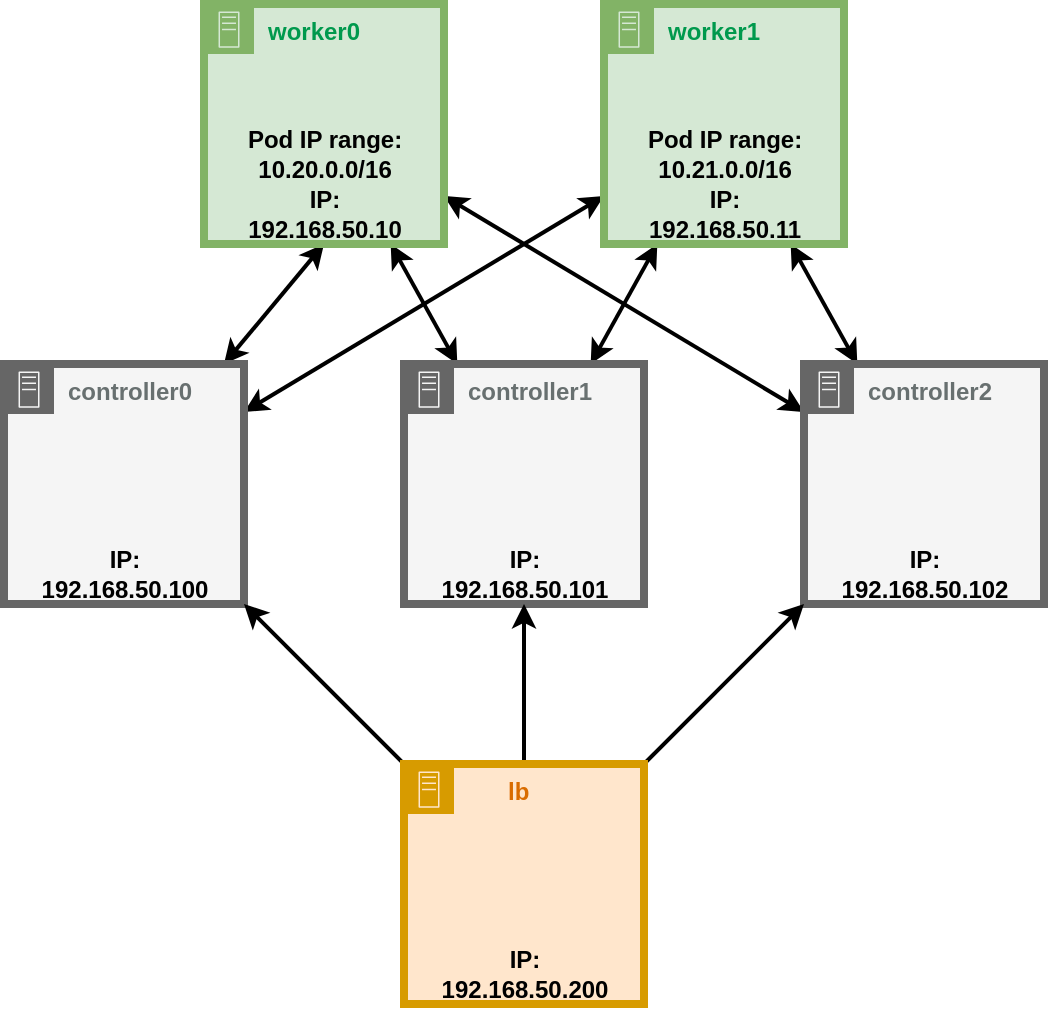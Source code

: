 <mxfile version="13.5.1" type="device"><diagram id="ND4OKpccLn50LtYkfybn" name="Page-1"><mxGraphModel dx="600" dy="750" grid="1" gridSize="10" guides="1" tooltips="1" connect="1" arrows="1" fold="1" page="1" pageScale="1" pageWidth="827" pageHeight="1169" math="0" shadow="0"><root><mxCell id="0"/><mxCell id="1" parent="0"/><mxCell id="V7jT46iutYY38aIr7gkg-20" style="rounded=0;orthogonalLoop=1;jettySize=auto;html=1;strokeWidth=2;sketch=0;startArrow=classic;startFill=1;shadow=0;" edge="1" parent="1" source="V7jT46iutYY38aIr7gkg-1"><mxGeometry relative="1" as="geometry"><mxPoint x="280" y="180" as="targetPoint"/></mxGeometry></mxCell><mxCell id="V7jT46iutYY38aIr7gkg-28" style="edgeStyle=none;rounded=0;orthogonalLoop=1;jettySize=auto;html=1;strokeWidth=2;sketch=0;startArrow=classic;startFill=1;shadow=0;" edge="1" parent="1" source="V7jT46iutYY38aIr7gkg-1" target="V7jT46iutYY38aIr7gkg-7"><mxGeometry relative="1" as="geometry"/></mxCell><mxCell id="V7jT46iutYY38aIr7gkg-1" value="&lt;div&gt;&lt;b&gt;&lt;font color=&quot;#687070&quot;&gt;controller0&lt;/font&gt;&lt;/b&gt;&lt;/div&gt;" style="outlineConnect=0;html=1;whiteSpace=wrap;fontSize=12;fontStyle=0;shape=mxgraph.aws4.group;grIcon=mxgraph.aws4.group_on_premise;fillColor=#f5f5f5;verticalAlign=top;align=left;spacingLeft=30;fontColor=#333333;dashed=0;strokeColor=#666666;strokeWidth=4;shadow=0;sketch=0;" vertex="1" parent="1"><mxGeometry x="120" y="240" width="120" height="120" as="geometry"/></mxCell><mxCell id="V7jT46iutYY38aIr7gkg-22" style="edgeStyle=none;rounded=0;orthogonalLoop=1;jettySize=auto;html=1;strokeWidth=2;sketch=0;startArrow=classic;startFill=1;shadow=0;" edge="1" parent="1" source="V7jT46iutYY38aIr7gkg-2" target="V7jT46iutYY38aIr7gkg-6"><mxGeometry relative="1" as="geometry"/></mxCell><mxCell id="V7jT46iutYY38aIr7gkg-23" style="edgeStyle=none;rounded=0;orthogonalLoop=1;jettySize=auto;html=1;strokeWidth=2;sketch=0;startArrow=classic;startFill=1;shadow=0;" edge="1" parent="1" source="V7jT46iutYY38aIr7gkg-2" target="V7jT46iutYY38aIr7gkg-7"><mxGeometry relative="1" as="geometry"/></mxCell><mxCell id="V7jT46iutYY38aIr7gkg-2" value="&lt;b&gt;&lt;font color=&quot;#687070&quot;&gt;controller1&lt;/font&gt;&lt;/b&gt;" style="outlineConnect=0;html=1;whiteSpace=wrap;fontSize=12;fontStyle=0;shape=mxgraph.aws4.group;grIcon=mxgraph.aws4.group_on_premise;fillColor=#f5f5f5;verticalAlign=top;align=left;spacingLeft=30;fontColor=#333333;dashed=0;strokeColor=#666666;strokeWidth=4;shadow=0;sketch=0;" vertex="1" parent="1"><mxGeometry x="320" y="240" width="120" height="120" as="geometry"/></mxCell><mxCell id="V7jT46iutYY38aIr7gkg-24" style="edgeStyle=none;rounded=0;orthogonalLoop=1;jettySize=auto;html=1;strokeWidth=2;sketch=0;startArrow=classic;startFill=1;shadow=0;" edge="1" parent="1" source="V7jT46iutYY38aIr7gkg-3" target="V7jT46iutYY38aIr7gkg-7"><mxGeometry relative="1" as="geometry"/></mxCell><mxCell id="V7jT46iutYY38aIr7gkg-27" style="edgeStyle=none;rounded=0;orthogonalLoop=1;jettySize=auto;html=1;strokeWidth=2;sketch=0;startArrow=classic;startFill=1;shadow=0;" edge="1" parent="1" source="V7jT46iutYY38aIr7gkg-3" target="V7jT46iutYY38aIr7gkg-6"><mxGeometry relative="1" as="geometry"/></mxCell><mxCell id="V7jT46iutYY38aIr7gkg-3" value="&lt;div&gt;&lt;b&gt;&lt;font color=&quot;#687070&quot;&gt;controller2&lt;/font&gt;&lt;/b&gt;&lt;/div&gt;" style="outlineConnect=0;html=1;whiteSpace=wrap;fontSize=12;fontStyle=0;shape=mxgraph.aws4.group;grIcon=mxgraph.aws4.group_on_premise;fillColor=#f5f5f5;verticalAlign=top;align=left;spacingLeft=30;fontColor=#333333;dashed=0;strokeColor=#666666;strokeWidth=4;shadow=0;sketch=0;" vertex="1" parent="1"><mxGeometry x="520" y="240" width="120" height="120" as="geometry"/></mxCell><mxCell id="V7jT46iutYY38aIr7gkg-6" value="&lt;font color=&quot;#00994D&quot;&gt;&lt;b&gt;worker0&lt;/b&gt;&lt;/font&gt;" style="outlineConnect=0;html=1;whiteSpace=wrap;fontSize=12;fontStyle=0;shape=mxgraph.aws4.group;grIcon=mxgraph.aws4.group_on_premise;fillColor=#d5e8d4;verticalAlign=top;align=left;spacingLeft=30;dashed=0;strokeWidth=4;strokeColor=#82b366;shadow=0;sketch=0;" vertex="1" parent="1"><mxGeometry x="220" y="60" width="120" height="120" as="geometry"/></mxCell><mxCell id="V7jT46iutYY38aIr7gkg-7" value="&lt;font color=&quot;#00994D&quot;&gt;&lt;b&gt;worker1&lt;/b&gt;&lt;/font&gt;" style="outlineConnect=0;html=1;whiteSpace=wrap;fontSize=12;fontStyle=0;shape=mxgraph.aws4.group;grIcon=mxgraph.aws4.group_on_premise;fillColor=#d5e8d4;verticalAlign=top;align=left;spacingLeft=30;dashed=0;strokeWidth=4;strokeColor=#82b366;shadow=0;sketch=0;" vertex="1" parent="1"><mxGeometry x="420" y="60" width="120" height="120" as="geometry"/></mxCell><mxCell id="V7jT46iutYY38aIr7gkg-8" value="&lt;div&gt;&lt;b&gt;IP:&lt;/b&gt;&lt;/div&gt;&lt;div&gt;&lt;b&gt;192.168.50.100&lt;/b&gt;&lt;/div&gt;" style="text;html=1;align=center;verticalAlign=middle;resizable=0;points=[];autosize=1;shadow=0;sketch=0;" vertex="1" parent="1"><mxGeometry x="130" y="330" width="100" height="30" as="geometry"/></mxCell><mxCell id="V7jT46iutYY38aIr7gkg-9" value="&lt;div&gt;&lt;b&gt;IP:&lt;/b&gt;&lt;/div&gt;&lt;div&gt;&lt;b&gt;192.168.50.101&lt;/b&gt;&lt;/div&gt;" style="text;html=1;align=center;verticalAlign=middle;resizable=0;points=[];autosize=1;shadow=0;sketch=0;" vertex="1" parent="1"><mxGeometry x="330" y="330" width="100" height="30" as="geometry"/></mxCell><mxCell id="V7jT46iutYY38aIr7gkg-10" value="&lt;div&gt;&lt;b&gt;IP:&lt;/b&gt;&lt;/div&gt;&lt;div&gt;&lt;b&gt;192.168.50.102&lt;/b&gt;&lt;/div&gt;" style="text;html=1;align=center;verticalAlign=middle;resizable=0;points=[];autosize=1;shadow=0;sketch=0;" vertex="1" parent="1"><mxGeometry x="530" y="330" width="100" height="30" as="geometry"/></mxCell><mxCell id="V7jT46iutYY38aIr7gkg-11" value="&lt;div&gt;&lt;b&gt;IP:&lt;/b&gt;&lt;/div&gt;&lt;div&gt;&lt;b&gt;192.168.50.10&lt;/b&gt;&lt;/div&gt;" style="text;html=1;align=center;verticalAlign=middle;resizable=0;points=[];autosize=1;shadow=0;sketch=0;" vertex="1" parent="1"><mxGeometry x="235" y="150" width="90" height="30" as="geometry"/></mxCell><mxCell id="V7jT46iutYY38aIr7gkg-12" value="&lt;div&gt;&lt;b&gt;IP:&lt;/b&gt;&lt;/div&gt;&lt;div&gt;&lt;b&gt;192.168.50.11&lt;/b&gt;&lt;/div&gt;" style="text;html=1;align=center;verticalAlign=middle;resizable=0;points=[];autosize=1;shadow=0;sketch=0;" vertex="1" parent="1"><mxGeometry x="435" y="150" width="90" height="30" as="geometry"/></mxCell><mxCell id="V7jT46iutYY38aIr7gkg-15" style="rounded=0;orthogonalLoop=1;jettySize=auto;html=1;strokeWidth=2;sketch=0;shadow=0;" edge="1" parent="1" source="V7jT46iutYY38aIr7gkg-13" target="V7jT46iutYY38aIr7gkg-1"><mxGeometry relative="1" as="geometry"/></mxCell><mxCell id="V7jT46iutYY38aIr7gkg-16" style="edgeStyle=orthogonalEdgeStyle;rounded=0;orthogonalLoop=1;jettySize=auto;html=1;strokeWidth=2;sketch=0;shadow=0;" edge="1" parent="1" source="V7jT46iutYY38aIr7gkg-13" target="V7jT46iutYY38aIr7gkg-2"><mxGeometry relative="1" as="geometry"/></mxCell><mxCell id="V7jT46iutYY38aIr7gkg-17" style="rounded=0;orthogonalLoop=1;jettySize=auto;html=1;strokeWidth=2;sketch=0;shadow=0;" edge="1" parent="1" source="V7jT46iutYY38aIr7gkg-13" target="V7jT46iutYY38aIr7gkg-3"><mxGeometry relative="1" as="geometry"/></mxCell><mxCell id="V7jT46iutYY38aIr7gkg-13" value="&lt;div align=&quot;left&quot;&gt;&lt;b&gt;&lt;font color=&quot;#D96C00&quot;&gt;&amp;nbsp;&amp;nbsp;&amp;nbsp;&amp;nbsp;&amp;nbsp; lb&lt;/font&gt;&lt;/b&gt;&lt;/div&gt;" style="outlineConnect=0;html=1;whiteSpace=wrap;fontSize=12;fontStyle=0;shape=mxgraph.aws4.group;grIcon=mxgraph.aws4.group_on_premise;fillColor=#ffe6cc;verticalAlign=top;align=left;spacingLeft=30;dashed=0;strokeWidth=4;strokeColor=#d79b00;shadow=0;sketch=0;" vertex="1" parent="1"><mxGeometry x="320" y="440" width="120" height="120" as="geometry"/></mxCell><mxCell id="V7jT46iutYY38aIr7gkg-14" value="&lt;div&gt;&lt;b&gt;IP:&lt;/b&gt;&lt;/div&gt;&lt;div&gt;&lt;b&gt;192.168.50.200&lt;/b&gt;&lt;/div&gt;" style="text;html=1;align=center;verticalAlign=middle;resizable=0;points=[];autosize=1;shadow=0;sketch=0;" vertex="1" parent="1"><mxGeometry x="330" y="530" width="100" height="30" as="geometry"/></mxCell><mxCell id="V7jT46iutYY38aIr7gkg-29" value="&lt;div&gt;&lt;b&gt;Pod IP range:&lt;/b&gt;&lt;/div&gt;&lt;div&gt;&lt;b&gt;10.20.0.0/16&lt;/b&gt;&lt;/div&gt;" style="text;html=1;align=center;verticalAlign=middle;resizable=0;points=[];autosize=1;shadow=0;sketch=0;" vertex="1" parent="1"><mxGeometry x="235" y="120" width="90" height="30" as="geometry"/></mxCell><mxCell id="V7jT46iutYY38aIr7gkg-30" value="&lt;div&gt;&lt;b&gt;Pod IP range:&lt;/b&gt;&lt;/div&gt;&lt;div&gt;&lt;b&gt;10.21.0.0/16&lt;/b&gt;&lt;/div&gt;" style="text;html=1;align=center;verticalAlign=middle;resizable=0;points=[];autosize=1;shadow=0;sketch=0;" vertex="1" parent="1"><mxGeometry x="435" y="120" width="90" height="30" as="geometry"/></mxCell></root></mxGraphModel></diagram></mxfile>